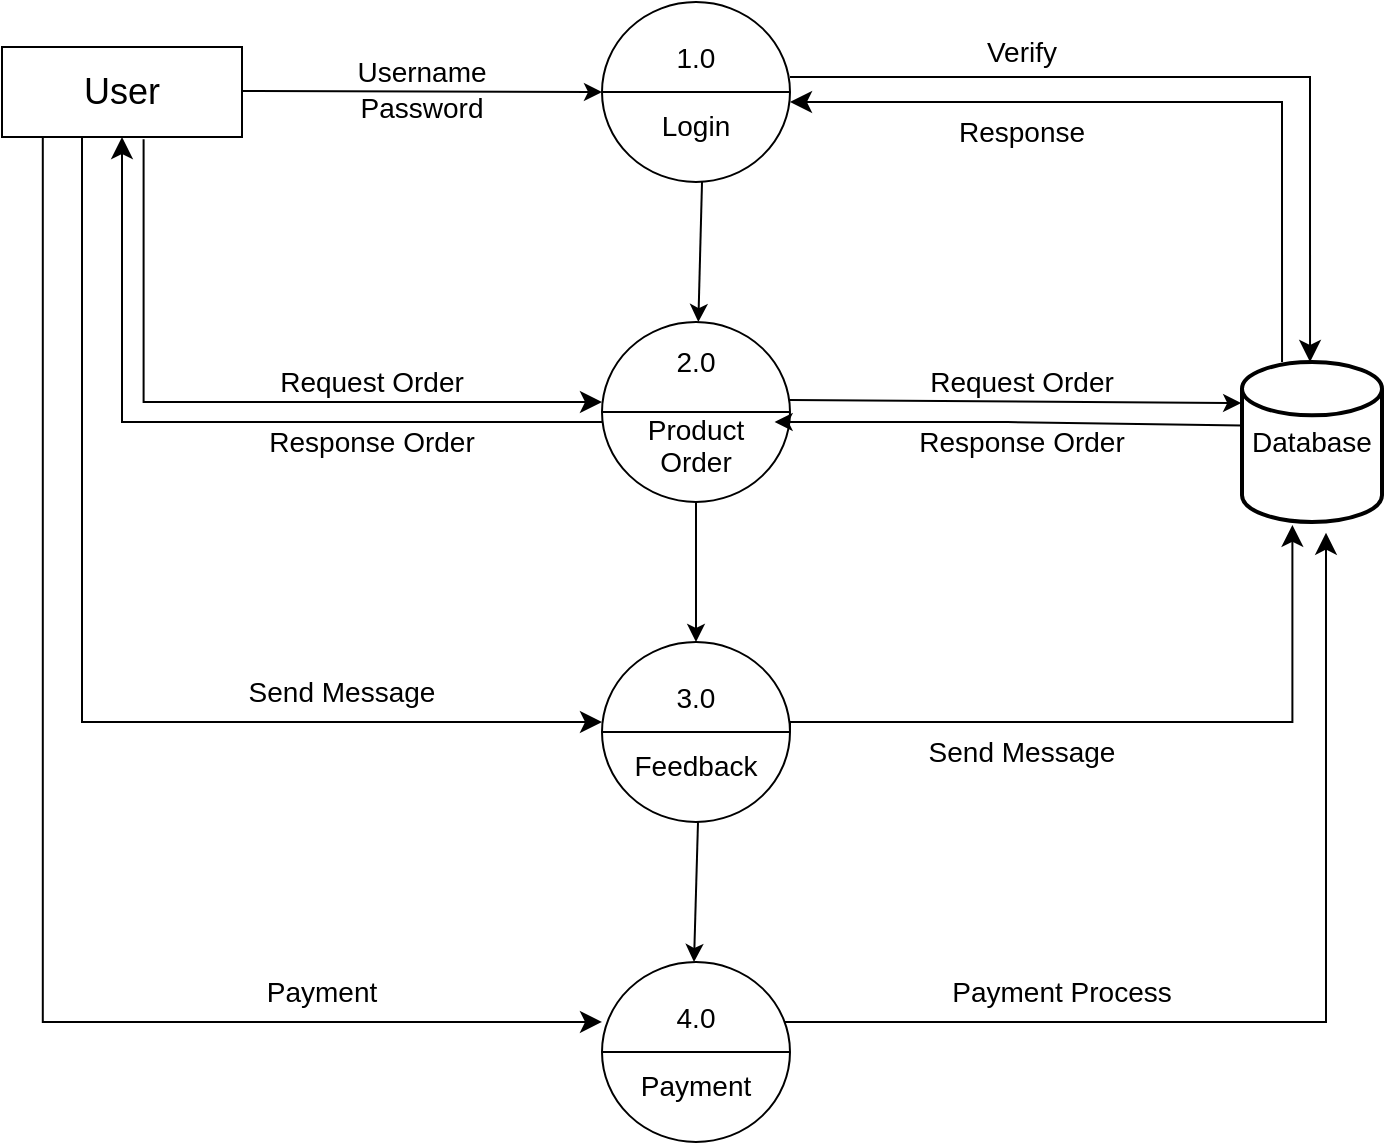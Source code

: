 <mxfile version="23.1.5" type="device">
  <diagram id="i3Q7lpW9RusqfmU9Y8IB" name="Page-1">
    <mxGraphModel dx="1500" dy="796" grid="1" gridSize="10" guides="1" tooltips="1" connect="1" arrows="1" fold="1" page="1" pageScale="1" pageWidth="827" pageHeight="1169" math="0" shadow="0">
      <root>
        <mxCell id="0" />
        <mxCell id="1" parent="0" />
        <mxCell id="ne70lubkPJzLQt-2kdxz-2" value="&lt;font style=&quot;font-size: 14px;&quot;&gt;1.0&lt;br&gt;&lt;/font&gt;&lt;font style=&quot;font-size: 14px;&quot;&gt;&lt;br&gt;Login&lt;/font&gt;" style="shape=lineEllipse;perimeter=ellipsePerimeter;whiteSpace=wrap;html=1;backgroundOutline=1;" parent="1" vertex="1">
          <mxGeometry x="360" y="50" width="94" height="90" as="geometry" />
        </mxCell>
        <mxCell id="ne70lubkPJzLQt-2kdxz-3" value="&lt;font style=&quot;font-size: 18px;&quot;&gt;User&lt;/font&gt;" style="rounded=0;whiteSpace=wrap;html=1;" parent="1" vertex="1">
          <mxGeometry x="60" y="72.5" width="120" height="45" as="geometry" />
        </mxCell>
        <mxCell id="ne70lubkPJzLQt-2kdxz-4" value="&lt;font style=&quot;font-size: 14px;&quot;&gt;Database&lt;/font&gt;" style="strokeWidth=2;html=1;shape=mxgraph.flowchart.database;whiteSpace=wrap;" parent="1" vertex="1">
          <mxGeometry x="680" y="230" width="70" height="80" as="geometry" />
        </mxCell>
        <mxCell id="ne70lubkPJzLQt-2kdxz-30" value="&lt;font style=&quot;font-size: 14px;&quot;&gt;Username&lt;/font&gt;" style="text;html=1;align=center;verticalAlign=middle;whiteSpace=wrap;rounded=0;" parent="1" vertex="1">
          <mxGeometry x="240" y="70" width="60" height="30" as="geometry" />
        </mxCell>
        <mxCell id="ne70lubkPJzLQt-2kdxz-31" value="&lt;font style=&quot;font-size: 14px;&quot;&gt;Password&lt;/font&gt;" style="text;html=1;align=center;verticalAlign=middle;whiteSpace=wrap;rounded=0;" parent="1" vertex="1">
          <mxGeometry x="240" y="87.5" width="60" height="30" as="geometry" />
        </mxCell>
        <mxCell id="ne70lubkPJzLQt-2kdxz-41" value="" style="endArrow=classic;html=1;rounded=0;entryX=0;entryY=0.5;entryDx=0;entryDy=0;" parent="1" target="ne70lubkPJzLQt-2kdxz-2" edge="1">
          <mxGeometry relative="1" as="geometry">
            <mxPoint x="180" y="94.5" as="sourcePoint" />
            <mxPoint x="340" y="94.5" as="targetPoint" />
            <Array as="points" />
          </mxGeometry>
        </mxCell>
        <mxCell id="ne70lubkPJzLQt-2kdxz-45" value="" style="edgeStyle=segmentEdgeStyle;endArrow=classic;html=1;curved=0;rounded=0;endSize=8;startSize=8;entryX=0.486;entryY=0;entryDx=0;entryDy=0;entryPerimeter=0;" parent="1" target="ne70lubkPJzLQt-2kdxz-4" edge="1">
          <mxGeometry width="50" height="50" relative="1" as="geometry">
            <mxPoint x="454" y="87.5" as="sourcePoint" />
            <mxPoint x="714" y="220" as="targetPoint" />
            <Array as="points">
              <mxPoint x="714" y="88" />
            </Array>
          </mxGeometry>
        </mxCell>
        <mxCell id="ne70lubkPJzLQt-2kdxz-46" value="&lt;font style=&quot;font-size: 14px;&quot;&gt;Verify&lt;/font&gt;" style="text;html=1;align=center;verticalAlign=middle;whiteSpace=wrap;rounded=0;" parent="1" vertex="1">
          <mxGeometry x="540" y="60" width="60" height="30" as="geometry" />
        </mxCell>
        <mxCell id="ne70lubkPJzLQt-2kdxz-47" value="" style="edgeStyle=segmentEdgeStyle;endArrow=classic;html=1;curved=0;rounded=0;endSize=8;startSize=8;exitX=0.286;exitY=0;exitDx=0;exitDy=0;exitPerimeter=0;" parent="1" source="ne70lubkPJzLQt-2kdxz-4" edge="1">
          <mxGeometry width="50" height="50" relative="1" as="geometry">
            <mxPoint x="700" y="220" as="sourcePoint" />
            <mxPoint x="454" y="100" as="targetPoint" />
            <Array as="points">
              <mxPoint x="700" y="100" />
            </Array>
          </mxGeometry>
        </mxCell>
        <mxCell id="ne70lubkPJzLQt-2kdxz-48" value="&lt;font style=&quot;font-size: 14px;&quot;&gt;Response&lt;/font&gt;" style="text;html=1;align=center;verticalAlign=middle;whiteSpace=wrap;rounded=0;" parent="1" vertex="1">
          <mxGeometry x="540" y="100" width="60" height="30" as="geometry" />
        </mxCell>
        <mxCell id="ne70lubkPJzLQt-2kdxz-49" value="&lt;span style=&quot;font-size: 14px;&quot;&gt;2.0&lt;br&gt;&lt;br&gt;Product&lt;br&gt;Order&lt;br&gt;&lt;/span&gt;" style="shape=lineEllipse;perimeter=ellipsePerimeter;whiteSpace=wrap;html=1;backgroundOutline=1;" parent="1" vertex="1">
          <mxGeometry x="360" y="210" width="94" height="90" as="geometry" />
        </mxCell>
        <mxCell id="ne70lubkPJzLQt-2kdxz-53" value="" style="edgeStyle=segmentEdgeStyle;endArrow=classic;html=1;curved=0;rounded=0;endSize=8;startSize=8;exitX=0.59;exitY=1.024;exitDx=0;exitDy=0;exitPerimeter=0;" parent="1" source="ne70lubkPJzLQt-2kdxz-3" edge="1">
          <mxGeometry width="50" height="50" relative="1" as="geometry">
            <mxPoint x="130" y="190" as="sourcePoint" />
            <mxPoint x="360" y="250" as="targetPoint" />
            <Array as="points">
              <mxPoint x="131" y="250" />
            </Array>
          </mxGeometry>
        </mxCell>
        <mxCell id="ne70lubkPJzLQt-2kdxz-59" value="" style="endArrow=classic;html=1;rounded=0;exitX=-0.04;exitY=0.647;exitDx=0;exitDy=0;exitPerimeter=0;" parent="1" edge="1">
          <mxGeometry relative="1" as="geometry">
            <mxPoint x="680" y="261.76" as="sourcePoint" />
            <mxPoint x="446.3" y="260" as="targetPoint" />
            <Array as="points">
              <mxPoint x="562.8" y="260" />
            </Array>
          </mxGeometry>
        </mxCell>
        <mxCell id="ne70lubkPJzLQt-2kdxz-64" value="&lt;font style=&quot;font-size: 14px;&quot;&gt;Request Order&lt;/font&gt;" style="text;html=1;align=center;verticalAlign=middle;whiteSpace=wrap;rounded=0;" parent="1" vertex="1">
          <mxGeometry x="180" y="225" width="130" height="30" as="geometry" />
        </mxCell>
        <mxCell id="ne70lubkPJzLQt-2kdxz-67" value="&lt;font style=&quot;font-size: 14px;&quot;&gt;Response Order&lt;/font&gt;" style="text;html=1;align=center;verticalAlign=middle;whiteSpace=wrap;rounded=0;" parent="1" vertex="1">
          <mxGeometry x="515" y="250" width="110" height="40" as="geometry" />
        </mxCell>
        <mxCell id="ne70lubkPJzLQt-2kdxz-68" value="" style="endArrow=classic;html=1;rounded=0;entryX=-0.006;entryY=0.257;entryDx=0;entryDy=0;entryPerimeter=0;" parent="1" target="ne70lubkPJzLQt-2kdxz-4" edge="1">
          <mxGeometry relative="1" as="geometry">
            <mxPoint x="454" y="249" as="sourcePoint" />
            <mxPoint x="614" y="249" as="targetPoint" />
          </mxGeometry>
        </mxCell>
        <mxCell id="ne70lubkPJzLQt-2kdxz-73" value="&lt;font style=&quot;font-size: 14px;&quot;&gt;Request Order&lt;/font&gt;" style="text;html=1;align=center;verticalAlign=middle;whiteSpace=wrap;rounded=0;" parent="1" vertex="1">
          <mxGeometry x="520" y="225" width="100" height="30" as="geometry" />
        </mxCell>
        <mxCell id="ne70lubkPJzLQt-2kdxz-74" value="" style="edgeStyle=segmentEdgeStyle;endArrow=classic;html=1;curved=0;rounded=0;endSize=8;startSize=8;entryX=0.5;entryY=1;entryDx=0;entryDy=0;" parent="1" target="ne70lubkPJzLQt-2kdxz-3" edge="1">
          <mxGeometry width="50" height="50" relative="1" as="geometry">
            <mxPoint x="360" y="260" as="sourcePoint" />
            <mxPoint x="100" y="230" as="targetPoint" />
            <Array as="points">
              <mxPoint x="120" y="260" />
            </Array>
          </mxGeometry>
        </mxCell>
        <mxCell id="ne70lubkPJzLQt-2kdxz-75" value="&lt;font style=&quot;font-size: 14px;&quot;&gt;Response Order&lt;/font&gt;" style="text;html=1;align=center;verticalAlign=middle;whiteSpace=wrap;rounded=0;" parent="1" vertex="1">
          <mxGeometry x="190" y="255" width="110" height="30" as="geometry" />
        </mxCell>
        <mxCell id="ne70lubkPJzLQt-2kdxz-78" value="&lt;span style=&quot;font-size: 14px;&quot;&gt;3.0&lt;br&gt;&lt;br&gt;Feedback&lt;br&gt;&lt;/span&gt;" style="shape=lineEllipse;perimeter=ellipsePerimeter;whiteSpace=wrap;html=1;backgroundOutline=1;" parent="1" vertex="1">
          <mxGeometry x="360" y="370" width="94" height="90" as="geometry" />
        </mxCell>
        <mxCell id="ne70lubkPJzLQt-2kdxz-84" value="" style="edgeStyle=segmentEdgeStyle;endArrow=classic;html=1;curved=0;rounded=0;endSize=8;startSize=8;" parent="1" edge="1">
          <mxGeometry width="50" height="50" relative="1" as="geometry">
            <mxPoint x="100" y="117" as="sourcePoint" />
            <mxPoint x="360" y="410" as="targetPoint" />
            <Array as="points">
              <mxPoint x="100" y="410" />
              <mxPoint x="110" y="410" />
            </Array>
          </mxGeometry>
        </mxCell>
        <mxCell id="ne70lubkPJzLQt-2kdxz-85" value="&lt;font style=&quot;font-size: 14px;&quot;&gt;Send Message&lt;/font&gt;" style="text;html=1;align=center;verticalAlign=middle;whiteSpace=wrap;rounded=0;" parent="1" vertex="1">
          <mxGeometry x="170" y="380" width="120" height="30" as="geometry" />
        </mxCell>
        <mxCell id="ne70lubkPJzLQt-2kdxz-86" value="" style="edgeStyle=segmentEdgeStyle;endArrow=classic;html=1;curved=0;rounded=0;endSize=8;startSize=8;entryX=0.36;entryY=1.018;entryDx=0;entryDy=0;entryPerimeter=0;exitX=1;exitY=0.5;exitDx=0;exitDy=0;" parent="1" source="ne70lubkPJzLQt-2kdxz-78" target="ne70lubkPJzLQt-2kdxz-4" edge="1">
          <mxGeometry width="50" height="50" relative="1" as="geometry">
            <mxPoint x="450" y="730" as="sourcePoint" />
            <mxPoint x="515" y="710" as="targetPoint" />
            <Array as="points">
              <mxPoint x="454" y="410" />
              <mxPoint x="705" y="410" />
            </Array>
          </mxGeometry>
        </mxCell>
        <mxCell id="ne70lubkPJzLQt-2kdxz-89" value="&lt;font style=&quot;font-size: 14px;&quot;&gt;Send&amp;nbsp;Message&lt;/font&gt;" style="text;html=1;align=center;verticalAlign=middle;whiteSpace=wrap;rounded=0;" parent="1" vertex="1">
          <mxGeometry x="540" y="410" width="60" height="30" as="geometry" />
        </mxCell>
        <mxCell id="ne70lubkPJzLQt-2kdxz-91" value="&lt;span style=&quot;font-size: 14px;&quot;&gt;4.0&lt;br&gt;&lt;br&gt;Payment&lt;br&gt;&lt;/span&gt;" style="shape=lineEllipse;perimeter=ellipsePerimeter;whiteSpace=wrap;html=1;backgroundOutline=1;" parent="1" vertex="1">
          <mxGeometry x="360" y="530" width="94" height="90" as="geometry" />
        </mxCell>
        <mxCell id="vckEqodVWF1uTNmrCtoH-1" value="" style="endArrow=classic;html=1;rounded=0;exitX=0.532;exitY=1;exitDx=0;exitDy=0;exitPerimeter=0;" parent="1" source="ne70lubkPJzLQt-2kdxz-2" target="ne70lubkPJzLQt-2kdxz-49" edge="1">
          <mxGeometry relative="1" as="geometry">
            <mxPoint x="410" y="150" as="sourcePoint" />
            <mxPoint x="410" y="210" as="targetPoint" />
          </mxGeometry>
        </mxCell>
        <mxCell id="vckEqodVWF1uTNmrCtoH-6" value="" style="endArrow=classic;html=1;rounded=0;exitX=0.5;exitY=1;exitDx=0;exitDy=0;entryX=0.5;entryY=0;entryDx=0;entryDy=0;" parent="1" source="ne70lubkPJzLQt-2kdxz-49" target="ne70lubkPJzLQt-2kdxz-78" edge="1">
          <mxGeometry relative="1" as="geometry">
            <mxPoint x="415" y="300" as="sourcePoint" />
            <mxPoint x="407" y="380" as="targetPoint" />
          </mxGeometry>
        </mxCell>
        <mxCell id="vckEqodVWF1uTNmrCtoH-8" value="" style="endArrow=classic;html=1;rounded=0;exitX=0.532;exitY=1;exitDx=0;exitDy=0;exitPerimeter=0;" parent="1" edge="1">
          <mxGeometry relative="1" as="geometry">
            <mxPoint x="408" y="460" as="sourcePoint" />
            <mxPoint x="406" y="530" as="targetPoint" />
          </mxGeometry>
        </mxCell>
        <mxCell id="vckEqodVWF1uTNmrCtoH-11" value="" style="edgeStyle=segmentEdgeStyle;endArrow=classic;html=1;curved=0;rounded=0;endSize=8;startSize=8;entryX=0;entryY=0.333;entryDx=0;entryDy=0;entryPerimeter=0;exitX=0.17;exitY=1.007;exitDx=0;exitDy=0;exitPerimeter=0;" parent="1" source="ne70lubkPJzLQt-2kdxz-3" target="ne70lubkPJzLQt-2kdxz-91" edge="1">
          <mxGeometry width="50" height="50" relative="1" as="geometry">
            <mxPoint x="80" y="420" as="sourcePoint" />
            <mxPoint x="240" y="560" as="targetPoint" />
            <Array as="points">
              <mxPoint x="80" y="560" />
            </Array>
          </mxGeometry>
        </mxCell>
        <mxCell id="IcWynKCUVTqB2ouiEYL1-1" value="&lt;font style=&quot;font-size: 14px;&quot;&gt;Payment&lt;/font&gt;" style="text;html=1;align=center;verticalAlign=middle;whiteSpace=wrap;rounded=0;" parent="1" vertex="1">
          <mxGeometry x="190" y="530" width="60" height="30" as="geometry" />
        </mxCell>
        <mxCell id="IcWynKCUVTqB2ouiEYL1-2" value="" style="edgeStyle=segmentEdgeStyle;endArrow=classic;html=1;curved=0;rounded=0;endSize=8;startSize=8;entryX=0.6;entryY=1.067;entryDx=0;entryDy=0;entryPerimeter=0;" parent="1" source="ne70lubkPJzLQt-2kdxz-91" target="ne70lubkPJzLQt-2kdxz-4" edge="1">
          <mxGeometry width="50" height="50" relative="1" as="geometry">
            <mxPoint x="454" y="560" as="sourcePoint" />
            <mxPoint x="760" y="560" as="targetPoint" />
            <Array as="points">
              <mxPoint x="722" y="560" />
            </Array>
          </mxGeometry>
        </mxCell>
        <mxCell id="IcWynKCUVTqB2ouiEYL1-3" value="&lt;font style=&quot;font-size: 14px;&quot;&gt;Payment Process&lt;/font&gt;" style="text;html=1;align=center;verticalAlign=middle;whiteSpace=wrap;rounded=0;" parent="1" vertex="1">
          <mxGeometry x="530" y="530" width="120" height="30" as="geometry" />
        </mxCell>
      </root>
    </mxGraphModel>
  </diagram>
</mxfile>
